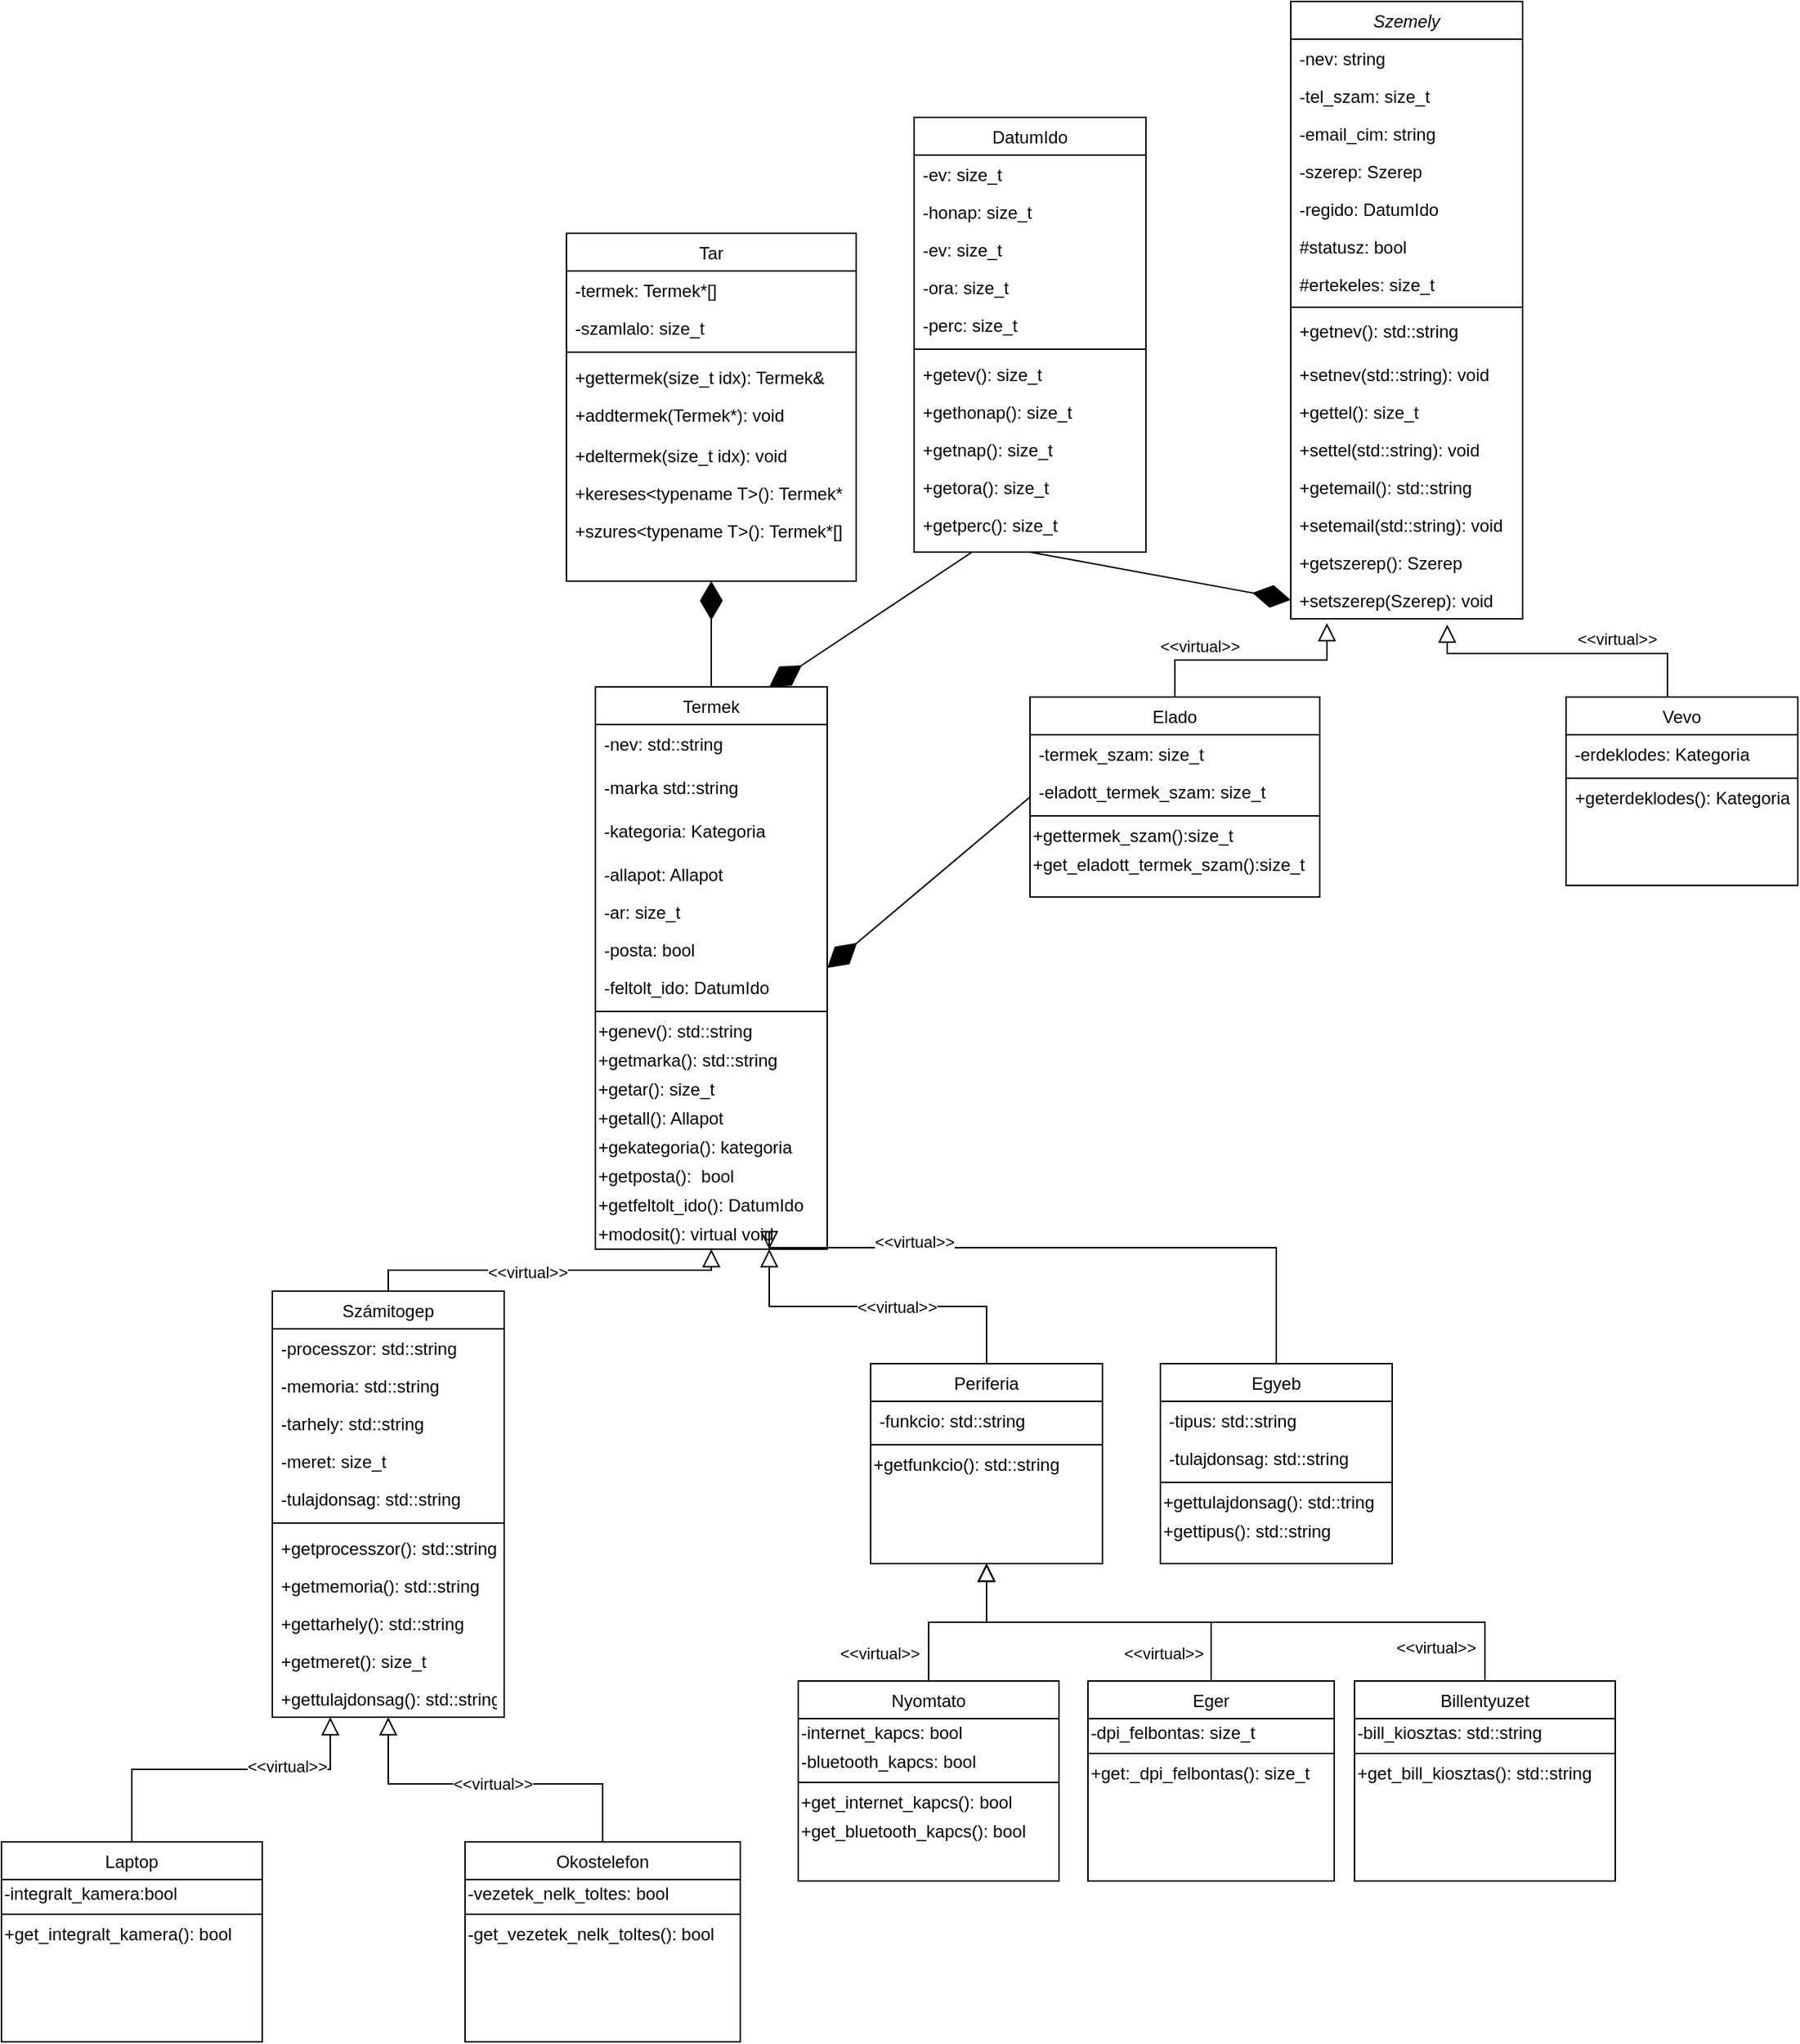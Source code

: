 <mxfile version="17.5.0" type="device"><diagram id="C5RBs43oDa-KdzZeNtuy" name="Page-1"><mxGraphModel dx="1984" dy="567" grid="1" gridSize="10" guides="1" tooltips="1" connect="1" arrows="1" fold="1" page="1" pageScale="1" pageWidth="827" pageHeight="1169" math="0" shadow="0"><root><mxCell id="WIyWlLk6GJQsqaUBKTNV-0"/><mxCell id="WIyWlLk6GJQsqaUBKTNV-1" parent="WIyWlLk6GJQsqaUBKTNV-0"/><mxCell id="zkfFHV4jXpPFQw0GAbJ--0" value="Szemely" style="swimlane;fontStyle=2;align=center;verticalAlign=top;childLayout=stackLayout;horizontal=1;startSize=26;horizontalStack=0;resizeParent=1;resizeLast=0;collapsible=1;marginBottom=0;rounded=0;shadow=0;strokeWidth=1;" parent="WIyWlLk6GJQsqaUBKTNV-1" vertex="1"><mxGeometry x="210" y="10" width="160" height="426" as="geometry"><mxRectangle x="230" y="140" width="160" height="26" as="alternateBounds"/></mxGeometry></mxCell><mxCell id="zkfFHV4jXpPFQw0GAbJ--1" value="-nev: string" style="text;align=left;verticalAlign=top;spacingLeft=4;spacingRight=4;overflow=hidden;rotatable=0;points=[[0,0.5],[1,0.5]];portConstraint=eastwest;" parent="zkfFHV4jXpPFQw0GAbJ--0" vertex="1"><mxGeometry y="26" width="160" height="26" as="geometry"/></mxCell><mxCell id="zkfFHV4jXpPFQw0GAbJ--2" value="-tel_szam: size_t" style="text;align=left;verticalAlign=top;spacingLeft=4;spacingRight=4;overflow=hidden;rotatable=0;points=[[0,0.5],[1,0.5]];portConstraint=eastwest;rounded=0;shadow=0;html=0;" parent="zkfFHV4jXpPFQw0GAbJ--0" vertex="1"><mxGeometry y="52" width="160" height="26" as="geometry"/></mxCell><mxCell id="8tWhivavNdWw-y-03hKh-3" value="-email_cim: string" style="text;align=left;verticalAlign=top;spacingLeft=4;spacingRight=4;overflow=hidden;rotatable=0;points=[[0,0.5],[1,0.5]];portConstraint=eastwest;rounded=0;shadow=0;html=0;" parent="zkfFHV4jXpPFQw0GAbJ--0" vertex="1"><mxGeometry y="78" width="160" height="26" as="geometry"/></mxCell><mxCell id="8tWhivavNdWw-y-03hKh-5" value="-szerep: Szerep" style="text;align=left;verticalAlign=top;spacingLeft=4;spacingRight=4;overflow=hidden;rotatable=0;points=[[0,0.5],[1,0.5]];portConstraint=eastwest;rounded=0;shadow=0;html=0;" parent="zkfFHV4jXpPFQw0GAbJ--0" vertex="1"><mxGeometry y="104" width="160" height="26" as="geometry"/></mxCell><mxCell id="8tWhivavNdWw-y-03hKh-47" value="-regido: DatumIdo" style="text;align=left;verticalAlign=top;spacingLeft=4;spacingRight=4;overflow=hidden;rotatable=0;points=[[0,0.5],[1,0.5]];portConstraint=eastwest;rounded=0;shadow=0;html=0;" parent="zkfFHV4jXpPFQw0GAbJ--0" vertex="1"><mxGeometry y="130" width="160" height="26" as="geometry"/></mxCell><mxCell id="8tWhivavNdWw-y-03hKh-4" value="#statusz: bool" style="text;align=left;verticalAlign=top;spacingLeft=4;spacingRight=4;overflow=hidden;rotatable=0;points=[[0,0.5],[1,0.5]];portConstraint=eastwest;rounded=0;shadow=0;html=0;" parent="zkfFHV4jXpPFQw0GAbJ--0" vertex="1"><mxGeometry y="156" width="160" height="26" as="geometry"/></mxCell><mxCell id="zkfFHV4jXpPFQw0GAbJ--3" value="#ertekeles: size_t" style="text;align=left;verticalAlign=top;spacingLeft=4;spacingRight=4;overflow=hidden;rotatable=0;points=[[0,0.5],[1,0.5]];portConstraint=eastwest;rounded=0;shadow=0;html=0;" parent="zkfFHV4jXpPFQw0GAbJ--0" vertex="1"><mxGeometry y="182" width="160" height="26" as="geometry"/></mxCell><mxCell id="zkfFHV4jXpPFQw0GAbJ--4" value="" style="line;html=1;strokeWidth=1;align=left;verticalAlign=middle;spacingTop=-1;spacingLeft=3;spacingRight=3;rotatable=0;labelPosition=right;points=[];portConstraint=eastwest;" parent="zkfFHV4jXpPFQw0GAbJ--0" vertex="1"><mxGeometry y="208" width="160" height="6" as="geometry"/></mxCell><mxCell id="zkfFHV4jXpPFQw0GAbJ--24" value="+getnev(): std::string" style="text;align=left;verticalAlign=top;spacingLeft=4;spacingRight=4;overflow=hidden;rotatable=0;points=[[0,0.5],[1,0.5]];portConstraint=eastwest;" parent="zkfFHV4jXpPFQw0GAbJ--0" vertex="1"><mxGeometry y="214" width="160" height="30" as="geometry"/></mxCell><mxCell id="8tWhivavNdWw-y-03hKh-7" value="+setnev(std::string): void" style="text;align=left;verticalAlign=top;spacingLeft=4;spacingRight=4;overflow=hidden;rotatable=0;points=[[0,0.5],[1,0.5]];portConstraint=eastwest;" parent="zkfFHV4jXpPFQw0GAbJ--0" vertex="1"><mxGeometry y="244" width="160" height="26" as="geometry"/></mxCell><mxCell id="8tWhivavNdWw-y-03hKh-2" value="+gettel(): size_t" style="text;align=left;verticalAlign=top;spacingLeft=4;spacingRight=4;overflow=hidden;rotatable=0;points=[[0,0.5],[1,0.5]];portConstraint=eastwest;" parent="zkfFHV4jXpPFQw0GAbJ--0" vertex="1"><mxGeometry y="270" width="160" height="26" as="geometry"/></mxCell><mxCell id="8tWhivavNdWw-y-03hKh-8" value="+settel(std::string): void" style="text;align=left;verticalAlign=top;spacingLeft=4;spacingRight=4;overflow=hidden;rotatable=0;points=[[0,0.5],[1,0.5]];portConstraint=eastwest;" parent="zkfFHV4jXpPFQw0GAbJ--0" vertex="1"><mxGeometry y="296" width="160" height="26" as="geometry"/></mxCell><mxCell id="8tWhivavNdWw-y-03hKh-1" value="+getemail(): std::string" style="text;align=left;verticalAlign=top;spacingLeft=4;spacingRight=4;overflow=hidden;rotatable=0;points=[[0,0.5],[1,0.5]];portConstraint=eastwest;" parent="zkfFHV4jXpPFQw0GAbJ--0" vertex="1"><mxGeometry y="322" width="160" height="26" as="geometry"/></mxCell><mxCell id="8tWhivavNdWw-y-03hKh-9" value="+setemail(std::string): void" style="text;align=left;verticalAlign=top;spacingLeft=4;spacingRight=4;overflow=hidden;rotatable=0;points=[[0,0.5],[1,0.5]];portConstraint=eastwest;" parent="zkfFHV4jXpPFQw0GAbJ--0" vertex="1"><mxGeometry y="348" width="160" height="26" as="geometry"/></mxCell><mxCell id="8tWhivavNdWw-y-03hKh-6" value="+getszerep(): Szerep" style="text;align=left;verticalAlign=top;spacingLeft=4;spacingRight=4;overflow=hidden;rotatable=0;points=[[0,0.5],[1,0.5]];portConstraint=eastwest;" parent="zkfFHV4jXpPFQw0GAbJ--0" vertex="1"><mxGeometry y="374" width="160" height="26" as="geometry"/></mxCell><mxCell id="8tWhivavNdWw-y-03hKh-10" value="+setszerep(Szerep): void" style="text;align=left;verticalAlign=top;spacingLeft=4;spacingRight=4;overflow=hidden;rotatable=0;points=[[0,0.5],[1,0.5]];portConstraint=eastwest;" parent="zkfFHV4jXpPFQw0GAbJ--0" vertex="1"><mxGeometry y="400" width="160" height="26" as="geometry"/></mxCell><mxCell id="zkfFHV4jXpPFQw0GAbJ--6" value="Elado" style="swimlane;fontStyle=0;align=center;verticalAlign=top;childLayout=stackLayout;horizontal=1;startSize=26;horizontalStack=0;resizeParent=1;resizeLast=0;collapsible=1;marginBottom=0;rounded=0;shadow=0;strokeWidth=1;" parent="WIyWlLk6GJQsqaUBKTNV-1" vertex="1"><mxGeometry x="30" y="490" width="200" height="138" as="geometry"><mxRectangle x="130" y="380" width="160" height="26" as="alternateBounds"/></mxGeometry></mxCell><mxCell id="zkfFHV4jXpPFQw0GAbJ--7" value="-termek_szam: size_t" style="text;align=left;verticalAlign=top;spacingLeft=4;spacingRight=4;overflow=hidden;rotatable=0;points=[[0,0.5],[1,0.5]];portConstraint=eastwest;" parent="zkfFHV4jXpPFQw0GAbJ--6" vertex="1"><mxGeometry y="26" width="200" height="26" as="geometry"/></mxCell><mxCell id="8tWhivavNdWw-y-03hKh-126" value="-eladott_termek_szam: size_t" style="text;align=left;verticalAlign=top;spacingLeft=4;spacingRight=4;overflow=hidden;rotatable=0;points=[[0,0.5],[1,0.5]];portConstraint=eastwest;" parent="zkfFHV4jXpPFQw0GAbJ--6" vertex="1"><mxGeometry y="52" width="200" height="26" as="geometry"/></mxCell><mxCell id="zkfFHV4jXpPFQw0GAbJ--9" value="" style="line;html=1;strokeWidth=1;align=left;verticalAlign=middle;spacingTop=-1;spacingLeft=3;spacingRight=3;rotatable=0;labelPosition=right;points=[];portConstraint=eastwest;" parent="zkfFHV4jXpPFQw0GAbJ--6" vertex="1"><mxGeometry y="78" width="200" height="8" as="geometry"/></mxCell><mxCell id="8tWhivavNdWw-y-03hKh-127" value="&lt;div align=&quot;left&quot;&gt;+gettermek_szam():size_t&lt;/div&gt;" style="text;html=1;align=left;verticalAlign=middle;resizable=0;points=[];autosize=1;strokeColor=none;fillColor=none;" parent="zkfFHV4jXpPFQw0GAbJ--6" vertex="1"><mxGeometry y="86" width="200" height="20" as="geometry"/></mxCell><mxCell id="8tWhivavNdWw-y-03hKh-128" value="&lt;div align=&quot;left&quot;&gt;+get_eladott_termek_szam():size_t&lt;/div&gt;" style="text;html=1;align=left;verticalAlign=middle;resizable=0;points=[];autosize=1;strokeColor=none;fillColor=none;" parent="zkfFHV4jXpPFQw0GAbJ--6" vertex="1"><mxGeometry y="106" width="200" height="20" as="geometry"/></mxCell><mxCell id="zkfFHV4jXpPFQw0GAbJ--12" value="" style="endArrow=block;endSize=10;endFill=0;shadow=0;strokeWidth=1;rounded=0;edgeStyle=elbowEdgeStyle;elbow=vertical;entryX=0.156;entryY=1.115;entryDx=0;entryDy=0;entryPerimeter=0;" parent="WIyWlLk6GJQsqaUBKTNV-1" source="zkfFHV4jXpPFQw0GAbJ--6" target="8tWhivavNdWw-y-03hKh-10" edge="1"><mxGeometry width="160" relative="1" as="geometry"><mxPoint x="200" y="203" as="sourcePoint"/><mxPoint x="200" y="203" as="targetPoint"/></mxGeometry></mxCell><mxCell id="8tWhivavNdWw-y-03hKh-11" value="&amp;lt;&amp;lt;virtual&amp;gt;&amp;gt;" style="edgeLabel;html=1;align=center;verticalAlign=middle;resizable=0;points=[];" parent="zkfFHV4jXpPFQw0GAbJ--12" vertex="1" connectable="0"><mxGeometry x="-0.452" y="1" relative="1" as="geometry"><mxPoint y="-9" as="offset"/></mxGeometry></mxCell><mxCell id="zkfFHV4jXpPFQw0GAbJ--13" value="Vevo" style="swimlane;fontStyle=0;align=center;verticalAlign=top;childLayout=stackLayout;horizontal=1;startSize=26;horizontalStack=0;resizeParent=1;resizeLast=0;collapsible=1;marginBottom=0;rounded=0;shadow=0;strokeWidth=1;" parent="WIyWlLk6GJQsqaUBKTNV-1" vertex="1"><mxGeometry x="400" y="490" width="160" height="130" as="geometry"><mxRectangle x="340" y="380" width="170" height="26" as="alternateBounds"/></mxGeometry></mxCell><mxCell id="zkfFHV4jXpPFQw0GAbJ--14" value="-erdeklodes: Kategoria" style="text;align=left;verticalAlign=top;spacingLeft=4;spacingRight=4;overflow=hidden;rotatable=0;points=[[0,0.5],[1,0.5]];portConstraint=eastwest;" parent="zkfFHV4jXpPFQw0GAbJ--13" vertex="1"><mxGeometry y="26" width="160" height="26" as="geometry"/></mxCell><mxCell id="zkfFHV4jXpPFQw0GAbJ--15" value="" style="line;html=1;strokeWidth=1;align=left;verticalAlign=middle;spacingTop=-1;spacingLeft=3;spacingRight=3;rotatable=0;labelPosition=right;points=[];portConstraint=eastwest;" parent="zkfFHV4jXpPFQw0GAbJ--13" vertex="1"><mxGeometry y="52" width="160" height="8" as="geometry"/></mxCell><mxCell id="8tWhivavNdWw-y-03hKh-138" value="+geterdeklodes(): Kategoria" style="text;html=1;align=center;verticalAlign=middle;resizable=0;points=[];autosize=1;strokeColor=none;fillColor=none;" parent="zkfFHV4jXpPFQw0GAbJ--13" vertex="1"><mxGeometry y="60" width="160" height="20" as="geometry"/></mxCell><mxCell id="zkfFHV4jXpPFQw0GAbJ--16" value="" style="endArrow=block;endSize=10;endFill=0;shadow=0;strokeWidth=1;rounded=0;edgeStyle=elbowEdgeStyle;elbow=vertical;entryX=0.675;entryY=1.154;entryDx=0;entryDy=0;entryPerimeter=0;" parent="WIyWlLk6GJQsqaUBKTNV-1" source="zkfFHV4jXpPFQw0GAbJ--13" target="8tWhivavNdWw-y-03hKh-10" edge="1"><mxGeometry width="160" relative="1" as="geometry"><mxPoint x="210" y="373" as="sourcePoint"/><mxPoint x="310" y="271" as="targetPoint"/><Array as="points"><mxPoint x="470" y="460"/><mxPoint x="480" y="450"/><mxPoint x="360" y="430"/><mxPoint x="330" y="420"/></Array></mxGeometry></mxCell><mxCell id="8tWhivavNdWw-y-03hKh-12" value="&amp;lt;&amp;lt;virtual&amp;gt;&amp;gt;" style="edgeLabel;html=1;align=center;verticalAlign=middle;resizable=0;points=[];" parent="zkfFHV4jXpPFQw0GAbJ--16" vertex="1" connectable="0"><mxGeometry x="-0.356" y="-1" relative="1" as="geometry"><mxPoint y="-9" as="offset"/></mxGeometry></mxCell><mxCell id="8tWhivavNdWw-y-03hKh-22" value="Termek" style="swimlane;fontStyle=0;align=center;verticalAlign=top;childLayout=stackLayout;horizontal=1;startSize=26;horizontalStack=0;resizeParent=1;resizeLast=0;collapsible=1;marginBottom=0;rounded=0;shadow=0;strokeWidth=1;" parent="WIyWlLk6GJQsqaUBKTNV-1" vertex="1"><mxGeometry x="-270" y="483" width="160" height="388" as="geometry"><mxRectangle x="130" y="380" width="160" height="26" as="alternateBounds"/></mxGeometry></mxCell><mxCell id="8tWhivavNdWw-y-03hKh-122" value="-nev: std::string" style="text;align=left;verticalAlign=top;spacingLeft=4;spacingRight=4;overflow=hidden;rotatable=0;points=[[0,0.5],[1,0.5]];portConstraint=eastwest;" parent="8tWhivavNdWw-y-03hKh-22" vertex="1"><mxGeometry y="26" width="160" height="30" as="geometry"/></mxCell><mxCell id="JTr5eisUdjeEhUqKdyRd-12" value="-marka std::string" style="text;align=left;verticalAlign=top;spacingLeft=4;spacingRight=4;overflow=hidden;rotatable=0;points=[[0,0.5],[1,0.5]];portConstraint=eastwest;" vertex="1" parent="8tWhivavNdWw-y-03hKh-22"><mxGeometry y="56" width="160" height="30" as="geometry"/></mxCell><mxCell id="8tWhivavNdWw-y-03hKh-81" value="-kategoria: Kategoria" style="text;align=left;verticalAlign=top;spacingLeft=4;spacingRight=4;overflow=hidden;rotatable=0;points=[[0,0.5],[1,0.5]];portConstraint=eastwest;" parent="8tWhivavNdWw-y-03hKh-22" vertex="1"><mxGeometry y="86" width="160" height="30" as="geometry"/></mxCell><mxCell id="8tWhivavNdWw-y-03hKh-20" value="-allapot: Allapot" style="text;align=left;verticalAlign=top;spacingLeft=4;spacingRight=4;overflow=hidden;rotatable=0;points=[[0,0.5],[1,0.5]];portConstraint=eastwest;" parent="8tWhivavNdWw-y-03hKh-22" vertex="1"><mxGeometry y="116" width="160" height="26" as="geometry"/></mxCell><mxCell id="8tWhivavNdWw-y-03hKh-25" value="-ar: size_t" style="text;align=left;verticalAlign=top;spacingLeft=4;spacingRight=4;overflow=hidden;rotatable=0;points=[[0,0.5],[1,0.5]];portConstraint=eastwest;" parent="8tWhivavNdWw-y-03hKh-22" vertex="1"><mxGeometry y="142" width="160" height="26" as="geometry"/></mxCell><mxCell id="8tWhivavNdWw-y-03hKh-26" value="-posta: bool" style="text;align=left;verticalAlign=top;spacingLeft=4;spacingRight=4;overflow=hidden;rotatable=0;points=[[0,0.5],[1,0.5]];portConstraint=eastwest;" parent="8tWhivavNdWw-y-03hKh-22" vertex="1"><mxGeometry y="168" width="160" height="26" as="geometry"/></mxCell><mxCell id="8tWhivavNdWw-y-03hKh-35" value="-feltolt_ido: DatumIdo" style="text;align=left;verticalAlign=top;spacingLeft=4;spacingRight=4;overflow=hidden;rotatable=0;points=[[0,0.5],[1,0.5]];portConstraint=eastwest;" parent="8tWhivavNdWw-y-03hKh-22" vertex="1"><mxGeometry y="194" width="160" height="26" as="geometry"/></mxCell><mxCell id="8tWhivavNdWw-y-03hKh-24" value="" style="line;html=1;strokeWidth=1;align=left;verticalAlign=middle;spacingTop=-1;spacingLeft=3;spacingRight=3;rotatable=0;labelPosition=right;points=[];portConstraint=eastwest;" parent="8tWhivavNdWw-y-03hKh-22" vertex="1"><mxGeometry y="220" width="160" height="8" as="geometry"/></mxCell><mxCell id="8tWhivavNdWw-y-03hKh-68" value="+genev(): std::string" style="text;html=1;align=left;verticalAlign=middle;resizable=0;points=[];autosize=1;strokeColor=none;fillColor=none;" parent="8tWhivavNdWw-y-03hKh-22" vertex="1"><mxGeometry y="228" width="160" height="20" as="geometry"/></mxCell><mxCell id="JTr5eisUdjeEhUqKdyRd-13" value="+getmarka(): std::string" style="text;html=1;align=left;verticalAlign=middle;resizable=0;points=[];autosize=1;strokeColor=none;fillColor=none;" vertex="1" parent="8tWhivavNdWw-y-03hKh-22"><mxGeometry y="248" width="160" height="20" as="geometry"/></mxCell><mxCell id="8tWhivavNdWw-y-03hKh-123" value="+getar(): size_t" style="text;html=1;align=left;verticalAlign=middle;resizable=0;points=[];autosize=1;strokeColor=none;fillColor=none;" parent="8tWhivavNdWw-y-03hKh-22" vertex="1"><mxGeometry y="268" width="160" height="20" as="geometry"/></mxCell><mxCell id="8tWhivavNdWw-y-03hKh-69" value="+getall(): Allapot" style="text;html=1;align=left;verticalAlign=middle;resizable=0;points=[];autosize=1;strokeColor=none;fillColor=none;" parent="8tWhivavNdWw-y-03hKh-22" vertex="1"><mxGeometry y="288" width="160" height="20" as="geometry"/></mxCell><mxCell id="8tWhivavNdWw-y-03hKh-70" value="+gekategoria(): kategoria" style="text;html=1;align=left;verticalAlign=middle;resizable=0;points=[];autosize=1;strokeColor=none;fillColor=none;" parent="8tWhivavNdWw-y-03hKh-22" vertex="1"><mxGeometry y="308" width="160" height="20" as="geometry"/></mxCell><mxCell id="8tWhivavNdWw-y-03hKh-71" value="+getposta():&amp;nbsp; bool" style="text;html=1;align=left;verticalAlign=middle;resizable=0;points=[];autosize=1;strokeColor=none;fillColor=none;" parent="8tWhivavNdWw-y-03hKh-22" vertex="1"><mxGeometry y="328" width="160" height="20" as="geometry"/></mxCell><mxCell id="8tWhivavNdWw-y-03hKh-72" value="+getfeltolt_ido(): DatumIdo" style="text;html=1;align=left;verticalAlign=middle;resizable=0;points=[];autosize=1;strokeColor=none;fillColor=none;" parent="8tWhivavNdWw-y-03hKh-22" vertex="1"><mxGeometry y="348" width="160" height="20" as="geometry"/></mxCell><mxCell id="8tWhivavNdWw-y-03hKh-134" value="+modosit(): virtual void" style="text;html=1;align=left;verticalAlign=middle;resizable=0;points=[];autosize=1;strokeColor=none;fillColor=none;" parent="8tWhivavNdWw-y-03hKh-22" vertex="1"><mxGeometry y="368" width="160" height="20" as="geometry"/></mxCell><mxCell id="8tWhivavNdWw-y-03hKh-28" value="Tar" style="swimlane;fontStyle=0;align=center;verticalAlign=top;childLayout=stackLayout;horizontal=1;startSize=26;horizontalStack=0;resizeParent=1;resizeLast=0;collapsible=1;marginBottom=0;rounded=0;shadow=0;strokeWidth=1;" parent="WIyWlLk6GJQsqaUBKTNV-1" vertex="1"><mxGeometry x="-290" y="170" width="200" height="240" as="geometry"><mxRectangle x="130" y="380" width="160" height="26" as="alternateBounds"/></mxGeometry></mxCell><mxCell id="8tWhivavNdWw-y-03hKh-29" value="-termek: Termek*[]" style="text;align=left;verticalAlign=top;spacingLeft=4;spacingRight=4;overflow=hidden;rotatable=0;points=[[0,0.5],[1,0.5]];portConstraint=eastwest;" parent="8tWhivavNdWw-y-03hKh-28" vertex="1"><mxGeometry y="26" width="200" height="26" as="geometry"/></mxCell><mxCell id="8tWhivavNdWw-y-03hKh-32" value="-szamlalo: size_t" style="text;align=left;verticalAlign=top;spacingLeft=4;spacingRight=4;overflow=hidden;rotatable=0;points=[[0,0.5],[1,0.5]];portConstraint=eastwest;" parent="8tWhivavNdWw-y-03hKh-28" vertex="1"><mxGeometry y="52" width="200" height="26" as="geometry"/></mxCell><mxCell id="8tWhivavNdWw-y-03hKh-30" value="" style="line;html=1;strokeWidth=1;align=left;verticalAlign=middle;spacingTop=-1;spacingLeft=3;spacingRight=3;rotatable=0;labelPosition=right;points=[];portConstraint=eastwest;" parent="8tWhivavNdWw-y-03hKh-28" vertex="1"><mxGeometry y="78" width="200" height="8" as="geometry"/></mxCell><mxCell id="8tWhivavNdWw-y-03hKh-31" value="+gettermek(size_t idx): Termek&amp;" style="text;align=left;verticalAlign=top;spacingLeft=4;spacingRight=4;overflow=hidden;rotatable=0;points=[[0,0.5],[1,0.5]];portConstraint=eastwest;" parent="8tWhivavNdWw-y-03hKh-28" vertex="1"><mxGeometry y="86" width="200" height="26" as="geometry"/></mxCell><mxCell id="8tWhivavNdWw-y-03hKh-33" value="+addtermek(Termek*): void" style="text;align=left;verticalAlign=top;spacingLeft=4;spacingRight=4;overflow=hidden;rotatable=0;points=[[0,0.5],[1,0.5]];portConstraint=eastwest;" parent="8tWhivavNdWw-y-03hKh-28" vertex="1"><mxGeometry y="112" width="200" height="28" as="geometry"/></mxCell><mxCell id="8tWhivavNdWw-y-03hKh-34" value="+deltermek(size_t idx): void" style="text;align=left;verticalAlign=top;spacingLeft=4;spacingRight=4;overflow=hidden;rotatable=0;points=[[0,0.5],[1,0.5]];portConstraint=eastwest;" parent="8tWhivavNdWw-y-03hKh-28" vertex="1"><mxGeometry y="140" width="200" height="26" as="geometry"/></mxCell><mxCell id="8tWhivavNdWw-y-03hKh-54" value="+kereses&lt;typename T&gt;(): Termek*" style="text;align=left;verticalAlign=top;spacingLeft=4;spacingRight=4;overflow=hidden;rotatable=0;points=[[0,0.5],[1,0.5]];portConstraint=eastwest;" parent="8tWhivavNdWw-y-03hKh-28" vertex="1"><mxGeometry y="166" width="200" height="26" as="geometry"/></mxCell><mxCell id="8tWhivavNdWw-y-03hKh-55" value="+szures&lt;typename T&gt;(): Termek*[]" style="text;align=left;verticalAlign=top;spacingLeft=4;spacingRight=4;overflow=hidden;rotatable=0;points=[[0,0.5],[1,0.5]];portConstraint=eastwest;" parent="8tWhivavNdWw-y-03hKh-28" vertex="1"><mxGeometry y="192" width="200" height="26" as="geometry"/></mxCell><mxCell id="8tWhivavNdWw-y-03hKh-37" value="DatumIdo" style="swimlane;fontStyle=0;align=center;verticalAlign=top;childLayout=stackLayout;horizontal=1;startSize=26;horizontalStack=0;resizeParent=1;resizeLast=0;collapsible=1;marginBottom=0;rounded=0;shadow=0;strokeWidth=1;" parent="WIyWlLk6GJQsqaUBKTNV-1" vertex="1"><mxGeometry x="-50" y="90" width="160" height="300" as="geometry"><mxRectangle x="130" y="380" width="160" height="26" as="alternateBounds"/></mxGeometry></mxCell><mxCell id="8tWhivavNdWw-y-03hKh-38" value="-ev: size_t" style="text;align=left;verticalAlign=top;spacingLeft=4;spacingRight=4;overflow=hidden;rotatable=0;points=[[0,0.5],[1,0.5]];portConstraint=eastwest;" parent="8tWhivavNdWw-y-03hKh-37" vertex="1"><mxGeometry y="26" width="160" height="26" as="geometry"/></mxCell><mxCell id="8tWhivavNdWw-y-03hKh-43" value="-honap: size_t" style="text;align=left;verticalAlign=top;spacingLeft=4;spacingRight=4;overflow=hidden;rotatable=0;points=[[0,0.5],[1,0.5]];portConstraint=eastwest;" parent="8tWhivavNdWw-y-03hKh-37" vertex="1"><mxGeometry y="52" width="160" height="26" as="geometry"/></mxCell><mxCell id="8tWhivavNdWw-y-03hKh-45" value="-ev: size_t" style="text;align=left;verticalAlign=top;spacingLeft=4;spacingRight=4;overflow=hidden;rotatable=0;points=[[0,0.5],[1,0.5]];portConstraint=eastwest;" parent="8tWhivavNdWw-y-03hKh-37" vertex="1"><mxGeometry y="78" width="160" height="26" as="geometry"/></mxCell><mxCell id="8tWhivavNdWw-y-03hKh-44" value="-ora: size_t" style="text;align=left;verticalAlign=top;spacingLeft=4;spacingRight=4;overflow=hidden;rotatable=0;points=[[0,0.5],[1,0.5]];portConstraint=eastwest;" parent="8tWhivavNdWw-y-03hKh-37" vertex="1"><mxGeometry y="104" width="160" height="26" as="geometry"/></mxCell><mxCell id="8tWhivavNdWw-y-03hKh-46" value="-perc: size_t" style="text;align=left;verticalAlign=top;spacingLeft=4;spacingRight=4;overflow=hidden;rotatable=0;points=[[0,0.5],[1,0.5]];portConstraint=eastwest;" parent="8tWhivavNdWw-y-03hKh-37" vertex="1"><mxGeometry y="130" width="160" height="26" as="geometry"/></mxCell><mxCell id="8tWhivavNdWw-y-03hKh-39" value="" style="line;html=1;strokeWidth=1;align=left;verticalAlign=middle;spacingTop=-1;spacingLeft=3;spacingRight=3;rotatable=0;labelPosition=right;points=[];portConstraint=eastwest;" parent="8tWhivavNdWw-y-03hKh-37" vertex="1"><mxGeometry y="156" width="160" height="8" as="geometry"/></mxCell><mxCell id="8tWhivavNdWw-y-03hKh-49" value="+getev(): size_t" style="text;align=left;verticalAlign=top;spacingLeft=4;spacingRight=4;overflow=hidden;rotatable=0;points=[[0,0.5],[1,0.5]];portConstraint=eastwest;" parent="8tWhivavNdWw-y-03hKh-37" vertex="1"><mxGeometry y="164" width="160" height="26" as="geometry"/></mxCell><mxCell id="8tWhivavNdWw-y-03hKh-50" value="+gethonap(): size_t" style="text;align=left;verticalAlign=top;spacingLeft=4;spacingRight=4;overflow=hidden;rotatable=0;points=[[0,0.5],[1,0.5]];portConstraint=eastwest;" parent="8tWhivavNdWw-y-03hKh-37" vertex="1"><mxGeometry y="190" width="160" height="26" as="geometry"/></mxCell><mxCell id="8tWhivavNdWw-y-03hKh-51" value="+getnap(): size_t" style="text;align=left;verticalAlign=top;spacingLeft=4;spacingRight=4;overflow=hidden;rotatable=0;points=[[0,0.5],[1,0.5]];portConstraint=eastwest;" parent="8tWhivavNdWw-y-03hKh-37" vertex="1"><mxGeometry y="216" width="160" height="26" as="geometry"/></mxCell><mxCell id="8tWhivavNdWw-y-03hKh-52" value="+getora(): size_t" style="text;align=left;verticalAlign=top;spacingLeft=4;spacingRight=4;overflow=hidden;rotatable=0;points=[[0,0.5],[1,0.5]];portConstraint=eastwest;" parent="8tWhivavNdWw-y-03hKh-37" vertex="1"><mxGeometry y="242" width="160" height="26" as="geometry"/></mxCell><mxCell id="8tWhivavNdWw-y-03hKh-53" value="+getperc(): size_t" style="text;align=left;verticalAlign=top;spacingLeft=4;spacingRight=4;overflow=hidden;rotatable=0;points=[[0,0.5],[1,0.5]];portConstraint=eastwest;" parent="8tWhivavNdWw-y-03hKh-37" vertex="1"><mxGeometry y="268" width="160" height="26" as="geometry"/></mxCell><mxCell id="8tWhivavNdWw-y-03hKh-41" value="" style="endArrow=diamondThin;endFill=1;endSize=24;html=1;rounded=0;exitX=0.5;exitY=0;exitDx=0;exitDy=0;entryX=0.5;entryY=1;entryDx=0;entryDy=0;" parent="WIyWlLk6GJQsqaUBKTNV-1" source="8tWhivavNdWw-y-03hKh-22" target="8tWhivavNdWw-y-03hKh-28" edge="1"><mxGeometry width="160" relative="1" as="geometry"><mxPoint x="-210" y="420" as="sourcePoint"/><mxPoint x="-150" y="430" as="targetPoint"/><Array as="points"/></mxGeometry></mxCell><mxCell id="8tWhivavNdWw-y-03hKh-42" value="" style="endArrow=diamondThin;endFill=1;endSize=24;html=1;rounded=0;entryX=1;entryY=0.5;entryDx=0;entryDy=0;exitX=0;exitY=0.5;exitDx=0;exitDy=0;" parent="WIyWlLk6GJQsqaUBKTNV-1" source="zkfFHV4jXpPFQw0GAbJ--6" target="8tWhivavNdWw-y-03hKh-22" edge="1"><mxGeometry width="160" relative="1" as="geometry"><mxPoint x="30" y="585" as="sourcePoint"/><mxPoint x="-180" y="493" as="targetPoint"/><Array as="points"/></mxGeometry></mxCell><mxCell id="8tWhivavNdWw-y-03hKh-59" value="Számitogep" style="swimlane;fontStyle=0;align=center;verticalAlign=top;childLayout=stackLayout;horizontal=1;startSize=26;horizontalStack=0;resizeParent=1;resizeLast=0;collapsible=1;marginBottom=0;rounded=0;shadow=0;strokeWidth=1;" parent="WIyWlLk6GJQsqaUBKTNV-1" vertex="1"><mxGeometry x="-493" y="900" width="160" height="294" as="geometry"><mxRectangle x="130" y="380" width="160" height="26" as="alternateBounds"/></mxGeometry></mxCell><mxCell id="8tWhivavNdWw-y-03hKh-60" value="-processzor: std::string" style="text;align=left;verticalAlign=top;spacingLeft=4;spacingRight=4;overflow=hidden;rotatable=0;points=[[0,0.5],[1,0.5]];portConstraint=eastwest;" parent="8tWhivavNdWw-y-03hKh-59" vertex="1"><mxGeometry y="26" width="160" height="26" as="geometry"/></mxCell><mxCell id="8tWhivavNdWw-y-03hKh-108" value="-memoria: std::string" style="text;align=left;verticalAlign=top;spacingLeft=4;spacingRight=4;overflow=hidden;rotatable=0;points=[[0,0.5],[1,0.5]];portConstraint=eastwest;" parent="8tWhivavNdWw-y-03hKh-59" vertex="1"><mxGeometry y="52" width="160" height="26" as="geometry"/></mxCell><mxCell id="8tWhivavNdWw-y-03hKh-109" value="-tarhely: std::string" style="text;align=left;verticalAlign=top;spacingLeft=4;spacingRight=4;overflow=hidden;rotatable=0;points=[[0,0.5],[1,0.5]];portConstraint=eastwest;" parent="8tWhivavNdWw-y-03hKh-59" vertex="1"><mxGeometry y="78" width="160" height="26" as="geometry"/></mxCell><mxCell id="8tWhivavNdWw-y-03hKh-110" value="-meret: size_t" style="text;align=left;verticalAlign=top;spacingLeft=4;spacingRight=4;overflow=hidden;rotatable=0;points=[[0,0.5],[1,0.5]];portConstraint=eastwest;" parent="8tWhivavNdWw-y-03hKh-59" vertex="1"><mxGeometry y="104" width="160" height="26" as="geometry"/></mxCell><mxCell id="8tWhivavNdWw-y-03hKh-121" value="-tulajdonsag: std::string" style="text;align=left;verticalAlign=top;spacingLeft=4;spacingRight=4;overflow=hidden;rotatable=0;points=[[0,0.5],[1,0.5]];portConstraint=eastwest;" parent="8tWhivavNdWw-y-03hKh-59" vertex="1"><mxGeometry y="130" width="160" height="26" as="geometry"/></mxCell><mxCell id="8tWhivavNdWw-y-03hKh-61" value="" style="line;html=1;strokeWidth=1;align=left;verticalAlign=middle;spacingTop=-1;spacingLeft=3;spacingRight=3;rotatable=0;labelPosition=right;points=[];portConstraint=eastwest;" parent="8tWhivavNdWw-y-03hKh-59" vertex="1"><mxGeometry y="156" width="160" height="8" as="geometry"/></mxCell><mxCell id="8tWhivavNdWw-y-03hKh-117" value="+getprocesszor(): std::string" style="text;align=left;verticalAlign=top;spacingLeft=4;spacingRight=4;overflow=hidden;rotatable=0;points=[[0,0.5],[1,0.5]];portConstraint=eastwest;" parent="8tWhivavNdWw-y-03hKh-59" vertex="1"><mxGeometry y="164" width="160" height="26" as="geometry"/></mxCell><mxCell id="8tWhivavNdWw-y-03hKh-119" value="+getmemoria(): std::string" style="text;align=left;verticalAlign=top;spacingLeft=4;spacingRight=4;overflow=hidden;rotatable=0;points=[[0,0.5],[1,0.5]];portConstraint=eastwest;" parent="8tWhivavNdWw-y-03hKh-59" vertex="1"><mxGeometry y="190" width="160" height="26" as="geometry"/></mxCell><mxCell id="8tWhivavNdWw-y-03hKh-120" value="+gettarhely(): std::string" style="text;align=left;verticalAlign=top;spacingLeft=4;spacingRight=4;overflow=hidden;rotatable=0;points=[[0,0.5],[1,0.5]];portConstraint=eastwest;" parent="8tWhivavNdWw-y-03hKh-59" vertex="1"><mxGeometry y="216" width="160" height="26" as="geometry"/></mxCell><mxCell id="8tWhivavNdWw-y-03hKh-118" value="+getmeret(): size_t" style="text;align=left;verticalAlign=top;spacingLeft=4;spacingRight=4;overflow=hidden;rotatable=0;points=[[0,0.5],[1,0.5]];portConstraint=eastwest;" parent="8tWhivavNdWw-y-03hKh-59" vertex="1"><mxGeometry y="242" width="160" height="26" as="geometry"/></mxCell><mxCell id="8tWhivavNdWw-y-03hKh-132" value="+gettulajdonsag(): std::string" style="text;align=left;verticalAlign=top;spacingLeft=4;spacingRight=4;overflow=hidden;rotatable=0;points=[[0,0.5],[1,0.5]];portConstraint=eastwest;" parent="8tWhivavNdWw-y-03hKh-59" vertex="1"><mxGeometry y="268" width="160" height="26" as="geometry"/></mxCell><mxCell id="8tWhivavNdWw-y-03hKh-62" value="Periferia" style="swimlane;fontStyle=0;align=center;verticalAlign=top;childLayout=stackLayout;horizontal=1;startSize=26;horizontalStack=0;resizeParent=1;resizeLast=0;collapsible=1;marginBottom=0;rounded=0;shadow=0;strokeWidth=1;" parent="WIyWlLk6GJQsqaUBKTNV-1" vertex="1"><mxGeometry x="-80" y="950" width="160" height="138" as="geometry"><mxRectangle x="130" y="380" width="160" height="26" as="alternateBounds"/></mxGeometry></mxCell><mxCell id="8tWhivavNdWw-y-03hKh-63" value="-funkcio: std::string" style="text;align=left;verticalAlign=top;spacingLeft=4;spacingRight=4;overflow=hidden;rotatable=0;points=[[0,0.5],[1,0.5]];portConstraint=eastwest;" parent="8tWhivavNdWw-y-03hKh-62" vertex="1"><mxGeometry y="26" width="160" height="26" as="geometry"/></mxCell><mxCell id="8tWhivavNdWw-y-03hKh-64" value="" style="line;html=1;strokeWidth=1;align=left;verticalAlign=middle;spacingTop=-1;spacingLeft=3;spacingRight=3;rotatable=0;labelPosition=right;points=[];portConstraint=eastwest;" parent="8tWhivavNdWw-y-03hKh-62" vertex="1"><mxGeometry y="52" width="160" height="8" as="geometry"/></mxCell><mxCell id="8tWhivavNdWw-y-03hKh-107" value="&lt;div align=&quot;left&quot;&gt;+getfunkcio(): std::string&lt;/div&gt;" style="text;html=1;align=left;verticalAlign=middle;resizable=0;points=[];autosize=1;strokeColor=none;fillColor=none;" parent="8tWhivavNdWw-y-03hKh-62" vertex="1"><mxGeometry y="60" width="160" height="20" as="geometry"/></mxCell><mxCell id="8tWhivavNdWw-y-03hKh-78" value="" style="endArrow=block;endSize=10;endFill=0;shadow=0;strokeWidth=1;rounded=0;edgeStyle=elbowEdgeStyle;elbow=vertical;entryX=0.5;entryY=1;entryDx=0;entryDy=0;exitX=0.5;exitY=0;exitDx=0;exitDy=0;" parent="WIyWlLk6GJQsqaUBKTNV-1" source="8tWhivavNdWw-y-03hKh-59" target="8tWhivavNdWw-y-03hKh-22" edge="1"><mxGeometry width="160" relative="1" as="geometry"><mxPoint x="-360" y="840" as="sourcePoint"/><mxPoint x="-235.04" y="788.99" as="targetPoint"/></mxGeometry></mxCell><mxCell id="8tWhivavNdWw-y-03hKh-135" value="&amp;lt;&amp;lt;virtual&amp;gt;&amp;gt;" style="edgeLabel;html=1;align=center;verticalAlign=middle;resizable=0;points=[];" parent="8tWhivavNdWw-y-03hKh-78" vertex="1" connectable="0"><mxGeometry x="-0.122" y="-1" relative="1" as="geometry"><mxPoint as="offset"/></mxGeometry></mxCell><mxCell id="8tWhivavNdWw-y-03hKh-80" value="" style="endArrow=block;endSize=10;endFill=0;shadow=0;strokeWidth=1;rounded=0;edgeStyle=elbowEdgeStyle;elbow=vertical;entryX=0.75;entryY=1;entryDx=0;entryDy=0;exitX=0.5;exitY=0;exitDx=0;exitDy=0;" parent="WIyWlLk6GJQsqaUBKTNV-1" source="8tWhivavNdWw-y-03hKh-62" target="8tWhivavNdWw-y-03hKh-22" edge="1"><mxGeometry width="160" relative="1" as="geometry"><mxPoint x="-240" y="860" as="sourcePoint"/><mxPoint x="-70" y="820" as="targetPoint"/></mxGeometry></mxCell><mxCell id="8tWhivavNdWw-y-03hKh-137" value="&amp;lt;&amp;lt;virtual&amp;gt;&amp;gt;" style="edgeLabel;html=1;align=center;verticalAlign=middle;resizable=0;points=[];" parent="8tWhivavNdWw-y-03hKh-80" vertex="1" connectable="0"><mxGeometry x="-0.111" relative="1" as="geometry"><mxPoint as="offset"/></mxGeometry></mxCell><mxCell id="8tWhivavNdWw-y-03hKh-83" value="Laptop" style="swimlane;fontStyle=0;align=center;verticalAlign=top;childLayout=stackLayout;horizontal=1;startSize=26;horizontalStack=0;resizeParent=1;resizeLast=0;collapsible=1;marginBottom=0;rounded=0;shadow=0;strokeWidth=1;" parent="WIyWlLk6GJQsqaUBKTNV-1" vertex="1"><mxGeometry x="-680" y="1280" width="180" height="138" as="geometry"><mxRectangle x="130" y="380" width="160" height="26" as="alternateBounds"/></mxGeometry></mxCell><mxCell id="JTr5eisUdjeEhUqKdyRd-10" value="-integralt_kamera:bool" style="text;html=1;align=left;verticalAlign=middle;resizable=0;points=[];autosize=1;strokeColor=none;fillColor=none;" vertex="1" parent="8tWhivavNdWw-y-03hKh-83"><mxGeometry y="26" width="180" height="20" as="geometry"/></mxCell><mxCell id="8tWhivavNdWw-y-03hKh-85" value="" style="line;html=1;strokeWidth=1;align=left;verticalAlign=middle;spacingTop=-1;spacingLeft=3;spacingRight=3;rotatable=0;labelPosition=right;points=[];portConstraint=eastwest;" parent="8tWhivavNdWw-y-03hKh-83" vertex="1"><mxGeometry y="46" width="180" height="8" as="geometry"/></mxCell><mxCell id="JTr5eisUdjeEhUqKdyRd-11" value="+get_integralt_kamera(): bool" style="text;html=1;align=left;verticalAlign=middle;resizable=0;points=[];autosize=1;strokeColor=none;fillColor=none;" vertex="1" parent="8tWhivavNdWw-y-03hKh-83"><mxGeometry y="54" width="180" height="20" as="geometry"/></mxCell><mxCell id="8tWhivavNdWw-y-03hKh-86" value="Okostelefon" style="swimlane;fontStyle=0;align=center;verticalAlign=top;childLayout=stackLayout;horizontal=1;startSize=26;horizontalStack=0;resizeParent=1;resizeLast=0;collapsible=1;marginBottom=0;rounded=0;shadow=0;strokeWidth=1;" parent="WIyWlLk6GJQsqaUBKTNV-1" vertex="1"><mxGeometry x="-360" y="1280" width="190" height="138" as="geometry"><mxRectangle x="130" y="380" width="160" height="26" as="alternateBounds"/></mxGeometry></mxCell><mxCell id="JTr5eisUdjeEhUqKdyRd-14" value="-vezetek_nelk_toltes: bool" style="text;html=1;align=left;verticalAlign=middle;resizable=0;points=[];autosize=1;strokeColor=none;fillColor=none;" vertex="1" parent="8tWhivavNdWw-y-03hKh-86"><mxGeometry y="26" width="190" height="20" as="geometry"/></mxCell><mxCell id="8tWhivavNdWw-y-03hKh-88" value="" style="line;html=1;strokeWidth=1;align=left;verticalAlign=middle;spacingTop=-1;spacingLeft=3;spacingRight=3;rotatable=0;labelPosition=right;points=[];portConstraint=eastwest;" parent="8tWhivavNdWw-y-03hKh-86" vertex="1"><mxGeometry y="46" width="190" height="8" as="geometry"/></mxCell><mxCell id="JTr5eisUdjeEhUqKdyRd-15" value="-get_vezetek_nelk_toltes(): bool" style="text;html=1;align=left;verticalAlign=middle;resizable=0;points=[];autosize=1;strokeColor=none;fillColor=none;" vertex="1" parent="8tWhivavNdWw-y-03hKh-86"><mxGeometry y="54" width="190" height="20" as="geometry"/></mxCell><mxCell id="8tWhivavNdWw-y-03hKh-89" value="Nyomtato" style="swimlane;fontStyle=0;align=center;verticalAlign=top;childLayout=stackLayout;horizontal=1;startSize=26;horizontalStack=0;resizeParent=1;resizeLast=0;collapsible=1;marginBottom=0;rounded=0;shadow=0;strokeWidth=1;" parent="WIyWlLk6GJQsqaUBKTNV-1" vertex="1"><mxGeometry x="-130" y="1169" width="180" height="138" as="geometry"><mxRectangle x="130" y="380" width="160" height="26" as="alternateBounds"/></mxGeometry></mxCell><mxCell id="JTr5eisUdjeEhUqKdyRd-3" value="&lt;div align=&quot;left&quot;&gt;-internet_kapcs: bool&lt;/div&gt;" style="text;html=1;align=left;verticalAlign=middle;resizable=0;points=[];autosize=1;strokeColor=none;fillColor=none;" vertex="1" parent="8tWhivavNdWw-y-03hKh-89"><mxGeometry y="26" width="180" height="20" as="geometry"/></mxCell><mxCell id="JTr5eisUdjeEhUqKdyRd-4" value="&lt;div align=&quot;left&quot;&gt;-bluetooth_kapcs: bool&lt;/div&gt;" style="text;html=1;align=left;verticalAlign=middle;resizable=0;points=[];autosize=1;strokeColor=none;fillColor=none;" vertex="1" parent="8tWhivavNdWw-y-03hKh-89"><mxGeometry y="46" width="180" height="20" as="geometry"/></mxCell><mxCell id="8tWhivavNdWw-y-03hKh-91" value="" style="line;html=1;strokeWidth=1;align=left;verticalAlign=middle;spacingTop=-1;spacingLeft=3;spacingRight=3;rotatable=0;labelPosition=right;points=[];portConstraint=eastwest;" parent="8tWhivavNdWw-y-03hKh-89" vertex="1"><mxGeometry y="66" width="180" height="8" as="geometry"/></mxCell><mxCell id="JTr5eisUdjeEhUqKdyRd-8" value="+get_internet_kapcs(): bool" style="text;html=1;align=left;verticalAlign=middle;resizable=0;points=[];autosize=1;strokeColor=none;fillColor=none;" vertex="1" parent="8tWhivavNdWw-y-03hKh-89"><mxGeometry y="74" width="180" height="20" as="geometry"/></mxCell><mxCell id="JTr5eisUdjeEhUqKdyRd-9" value="+get_bluetooth_kapcs(): bool" style="text;html=1;align=left;verticalAlign=middle;resizable=0;points=[];autosize=1;strokeColor=none;fillColor=none;" vertex="1" parent="8tWhivavNdWw-y-03hKh-89"><mxGeometry y="94" width="180" height="20" as="geometry"/></mxCell><mxCell id="8tWhivavNdWw-y-03hKh-92" value="Eger" style="swimlane;fontStyle=0;align=center;verticalAlign=top;childLayout=stackLayout;horizontal=1;startSize=26;horizontalStack=0;resizeParent=1;resizeLast=0;collapsible=1;marginBottom=0;rounded=0;shadow=0;strokeWidth=1;" parent="WIyWlLk6GJQsqaUBKTNV-1" vertex="1"><mxGeometry x="70" y="1169" width="170" height="138" as="geometry"><mxRectangle x="130" y="380" width="160" height="26" as="alternateBounds"/></mxGeometry></mxCell><mxCell id="JTr5eisUdjeEhUqKdyRd-2" value="&lt;div align=&quot;left&quot;&gt;-dpi_felbontas: size_t&lt;/div&gt;" style="text;html=1;align=left;verticalAlign=middle;resizable=0;points=[];autosize=1;strokeColor=none;fillColor=none;" vertex="1" parent="8tWhivavNdWw-y-03hKh-92"><mxGeometry y="26" width="170" height="20" as="geometry"/></mxCell><mxCell id="8tWhivavNdWw-y-03hKh-94" value="" style="line;html=1;strokeWidth=1;align=left;verticalAlign=middle;spacingTop=-1;spacingLeft=3;spacingRight=3;rotatable=0;labelPosition=right;points=[];portConstraint=eastwest;" parent="8tWhivavNdWw-y-03hKh-92" vertex="1"><mxGeometry y="46" width="170" height="8" as="geometry"/></mxCell><mxCell id="JTr5eisUdjeEhUqKdyRd-7" value="+get:_dpi_felbontas(): size_t" style="text;html=1;align=left;verticalAlign=middle;resizable=0;points=[];autosize=1;strokeColor=none;fillColor=none;" vertex="1" parent="8tWhivavNdWw-y-03hKh-92"><mxGeometry y="54" width="170" height="20" as="geometry"/></mxCell><mxCell id="8tWhivavNdWw-y-03hKh-95" value="Billentyuzet" style="swimlane;fontStyle=0;align=center;verticalAlign=top;childLayout=stackLayout;horizontal=1;startSize=26;horizontalStack=0;resizeParent=1;resizeLast=0;collapsible=1;marginBottom=0;rounded=0;shadow=0;strokeWidth=1;" parent="WIyWlLk6GJQsqaUBKTNV-1" vertex="1"><mxGeometry x="254" y="1169" width="180" height="138" as="geometry"><mxRectangle x="130" y="380" width="160" height="26" as="alternateBounds"/></mxGeometry></mxCell><mxCell id="JTr5eisUdjeEhUqKdyRd-5" value="-bill_kiosztas: std::string" style="text;html=1;align=left;verticalAlign=middle;resizable=0;points=[];autosize=1;strokeColor=none;fillColor=none;" vertex="1" parent="8tWhivavNdWw-y-03hKh-95"><mxGeometry y="26" width="180" height="20" as="geometry"/></mxCell><mxCell id="8tWhivavNdWw-y-03hKh-97" value="" style="line;html=1;strokeWidth=1;align=left;verticalAlign=middle;spacingTop=-1;spacingLeft=3;spacingRight=3;rotatable=0;labelPosition=right;points=[];portConstraint=eastwest;" parent="8tWhivavNdWw-y-03hKh-95" vertex="1"><mxGeometry y="46" width="180" height="8" as="geometry"/></mxCell><mxCell id="JTr5eisUdjeEhUqKdyRd-6" value="+get_bill_kiosztas(): std::string" style="text;html=1;align=left;verticalAlign=middle;resizable=0;points=[];autosize=1;strokeColor=none;fillColor=none;" vertex="1" parent="8tWhivavNdWw-y-03hKh-95"><mxGeometry y="54" width="180" height="20" as="geometry"/></mxCell><mxCell id="8tWhivavNdWw-y-03hKh-99" value="" style="endArrow=block;endSize=10;endFill=0;shadow=0;strokeWidth=1;rounded=0;edgeStyle=elbowEdgeStyle;elbow=vertical;entryX=0.5;entryY=1;entryDx=0;entryDy=0;exitX=0.5;exitY=0;exitDx=0;exitDy=0;" parent="WIyWlLk6GJQsqaUBKTNV-1" source="8tWhivavNdWw-y-03hKh-89" target="8tWhivavNdWw-y-03hKh-62" edge="1"><mxGeometry width="160" relative="1" as="geometry"><mxPoint x="-40" y="1018" as="sourcePoint"/><mxPoint x="130" y="978" as="targetPoint"/></mxGeometry></mxCell><mxCell id="8tWhivavNdWw-y-03hKh-130" value="&amp;lt;&amp;lt;virtual&amp;gt;&amp;gt;" style="edgeLabel;html=1;align=center;verticalAlign=middle;resizable=0;points=[];" parent="8tWhivavNdWw-y-03hKh-99" vertex="1" connectable="0"><mxGeometry x="-0.163" y="-5" relative="1" as="geometry"><mxPoint x="-44" y="16" as="offset"/></mxGeometry></mxCell><mxCell id="8tWhivavNdWw-y-03hKh-100" value="" style="endArrow=block;endSize=10;endFill=0;shadow=0;strokeWidth=1;rounded=0;edgeStyle=elbowEdgeStyle;elbow=vertical;entryX=0.5;entryY=1;entryDx=0;entryDy=0;exitX=0.5;exitY=0;exitDx=0;exitDy=0;" parent="WIyWlLk6GJQsqaUBKTNV-1" source="8tWhivavNdWw-y-03hKh-92" target="8tWhivavNdWw-y-03hKh-62" edge="1"><mxGeometry width="160" relative="1" as="geometry"><mxPoint x="120" y="950" as="sourcePoint"/><mxPoint x="290" y="910" as="targetPoint"/></mxGeometry></mxCell><mxCell id="8tWhivavNdWw-y-03hKh-101" value="" style="endArrow=block;endSize=10;endFill=0;shadow=0;strokeWidth=1;rounded=0;edgeStyle=elbowEdgeStyle;elbow=vertical;entryX=0.5;entryY=1;entryDx=0;entryDy=0;exitX=0.5;exitY=0;exitDx=0;exitDy=0;" parent="WIyWlLk6GJQsqaUBKTNV-1" source="8tWhivavNdWw-y-03hKh-95" target="8tWhivavNdWw-y-03hKh-62" edge="1"><mxGeometry width="160" relative="1" as="geometry"><mxPoint x="130" y="940" as="sourcePoint"/><mxPoint x="300" y="900" as="targetPoint"/></mxGeometry></mxCell><mxCell id="8tWhivavNdWw-y-03hKh-129" value="&amp;lt;&amp;lt;virtual&amp;gt;&amp;gt;" style="edgeLabel;html=1;align=center;verticalAlign=middle;resizable=0;points=[];" parent="8tWhivavNdWw-y-03hKh-101" vertex="1" connectable="0"><mxGeometry x="0.484" y="1" relative="1" as="geometry"><mxPoint x="53" y="20" as="offset"/></mxGeometry></mxCell><mxCell id="8tWhivavNdWw-y-03hKh-131" value="&amp;lt;&amp;lt;virtual&amp;gt;&amp;gt;" style="edgeLabel;html=1;align=center;verticalAlign=middle;resizable=0;points=[];" parent="8tWhivavNdWw-y-03hKh-101" vertex="1" connectable="0"><mxGeometry x="-0.891" y="-4" relative="1" as="geometry"><mxPoint x="-38" as="offset"/></mxGeometry></mxCell><mxCell id="8tWhivavNdWw-y-03hKh-102" value="" style="endArrow=block;endSize=10;endFill=0;shadow=0;strokeWidth=1;rounded=0;edgeStyle=elbowEdgeStyle;elbow=vertical;entryX=0.5;entryY=1;entryDx=0;entryDy=0;exitX=0.5;exitY=0;exitDx=0;exitDy=0;" parent="WIyWlLk6GJQsqaUBKTNV-1" source="8tWhivavNdWw-y-03hKh-86" target="8tWhivavNdWw-y-03hKh-59" edge="1"><mxGeometry width="160" relative="1" as="geometry"><mxPoint x="-260" y="950" as="sourcePoint"/><mxPoint x="-90" y="910" as="targetPoint"/><Array as="points"><mxPoint x="-340" y="1240"/><mxPoint x="-300" y="1140"/><mxPoint x="-340" y="1110"/><mxPoint x="-320" y="1070"/></Array></mxGeometry></mxCell><mxCell id="8tWhivavNdWw-y-03hKh-113" value="&amp;lt;&amp;lt;virtual&amp;gt;&amp;gt;" style="edgeLabel;html=1;align=center;verticalAlign=middle;resizable=0;points=[];" parent="8tWhivavNdWw-y-03hKh-102" vertex="1" connectable="0"><mxGeometry x="-0.458" relative="1" as="geometry"><mxPoint x="-53" as="offset"/></mxGeometry></mxCell><mxCell id="8tWhivavNdWw-y-03hKh-103" value="" style="endArrow=block;endSize=10;endFill=0;shadow=0;strokeWidth=1;rounded=0;edgeStyle=elbowEdgeStyle;elbow=vertical;exitX=0.5;exitY=0;exitDx=0;exitDy=0;entryX=0.25;entryY=1;entryDx=0;entryDy=0;" parent="WIyWlLk6GJQsqaUBKTNV-1" source="8tWhivavNdWw-y-03hKh-83" target="8tWhivavNdWw-y-03hKh-59" edge="1"><mxGeometry width="160" relative="1" as="geometry"><mxPoint x="-530" y="1020" as="sourcePoint"/><mxPoint x="-360" y="980" as="targetPoint"/><Array as="points"><mxPoint x="-580" y="1230"/><mxPoint x="-530" y="1150"/><mxPoint x="-510" y="1110"/><mxPoint x="-530" y="1070"/><mxPoint x="-360" y="1000"/><mxPoint x="-350" y="1010"/><mxPoint x="-360" y="1010"/></Array></mxGeometry></mxCell><mxCell id="8tWhivavNdWw-y-03hKh-112" value="&amp;lt;&amp;lt;virtual&amp;gt;&amp;gt;" style="edgeLabel;html=1;align=center;verticalAlign=middle;resizable=0;points=[];" parent="8tWhivavNdWw-y-03hKh-103" vertex="1" connectable="0"><mxGeometry x="0.41" y="2" relative="1" as="geometry"><mxPoint as="offset"/></mxGeometry></mxCell><mxCell id="8tWhivavNdWw-y-03hKh-104" value="Egyeb" style="swimlane;fontStyle=0;align=center;verticalAlign=top;childLayout=stackLayout;horizontal=1;startSize=26;horizontalStack=0;resizeParent=1;resizeLast=0;collapsible=1;marginBottom=0;rounded=0;shadow=0;strokeWidth=1;" parent="WIyWlLk6GJQsqaUBKTNV-1" vertex="1"><mxGeometry x="120" y="950" width="160" height="138" as="geometry"><mxRectangle x="130" y="380" width="160" height="26" as="alternateBounds"/></mxGeometry></mxCell><mxCell id="8tWhivavNdWw-y-03hKh-105" value="-tipus: std::string" style="text;align=left;verticalAlign=top;spacingLeft=4;spacingRight=4;overflow=hidden;rotatable=0;points=[[0,0.5],[1,0.5]];portConstraint=eastwest;" parent="8tWhivavNdWw-y-03hKh-104" vertex="1"><mxGeometry y="26" width="160" height="26" as="geometry"/></mxCell><mxCell id="8tWhivavNdWw-y-03hKh-114" value="-tulajdonsag: std::string" style="text;align=left;verticalAlign=top;spacingLeft=4;spacingRight=4;overflow=hidden;rotatable=0;points=[[0,0.5],[1,0.5]];portConstraint=eastwest;" parent="8tWhivavNdWw-y-03hKh-104" vertex="1"><mxGeometry y="52" width="160" height="26" as="geometry"/></mxCell><mxCell id="8tWhivavNdWw-y-03hKh-106" value="" style="line;html=1;strokeWidth=1;align=left;verticalAlign=middle;spacingTop=-1;spacingLeft=3;spacingRight=3;rotatable=0;labelPosition=right;points=[];portConstraint=eastwest;" parent="8tWhivavNdWw-y-03hKh-104" vertex="1"><mxGeometry y="78" width="160" height="8" as="geometry"/></mxCell><mxCell id="8tWhivavNdWw-y-03hKh-115" value="+gettulajdonsag(): std::tring" style="text;html=1;align=left;verticalAlign=middle;resizable=0;points=[];autosize=1;strokeColor=none;fillColor=none;" parent="8tWhivavNdWw-y-03hKh-104" vertex="1"><mxGeometry y="86" width="160" height="20" as="geometry"/></mxCell><mxCell id="8tWhivavNdWw-y-03hKh-116" value="+gettipus(): std::string" style="text;html=1;align=left;verticalAlign=middle;resizable=0;points=[];autosize=1;strokeColor=none;fillColor=none;" parent="8tWhivavNdWw-y-03hKh-104" vertex="1"><mxGeometry y="106" width="160" height="20" as="geometry"/></mxCell><mxCell id="8tWhivavNdWw-y-03hKh-125" value="" style="endArrow=block;endSize=10;endFill=0;shadow=0;strokeWidth=1;rounded=0;edgeStyle=elbowEdgeStyle;elbow=vertical;exitX=0.5;exitY=0;exitDx=0;exitDy=0;entryX=0.75;entryY=1;entryDx=0;entryDy=0;" parent="WIyWlLk6GJQsqaUBKTNV-1" source="8tWhivavNdWw-y-03hKh-104" target="8tWhivavNdWw-y-03hKh-22" edge="1"><mxGeometry width="160" relative="1" as="geometry"><mxPoint x="185" y="919" as="sourcePoint"/><mxPoint x="-30" y="797.895" as="targetPoint"/><Array as="points"><mxPoint x="40" y="870"/></Array></mxGeometry></mxCell><mxCell id="8tWhivavNdWw-y-03hKh-136" value="&amp;lt;&amp;lt;virtual&amp;gt;&amp;gt;" style="edgeLabel;html=1;align=center;verticalAlign=middle;resizable=0;points=[];" parent="8tWhivavNdWw-y-03hKh-125" vertex="1" connectable="0"><mxGeometry x="0.532" y="-4" relative="1" as="geometry"><mxPoint as="offset"/></mxGeometry></mxCell><mxCell id="JTr5eisUdjeEhUqKdyRd-0" value="" style="endArrow=diamondThin;endFill=1;endSize=24;html=1;rounded=0;exitX=0.25;exitY=1;exitDx=0;exitDy=0;entryX=0.75;entryY=0;entryDx=0;entryDy=0;" edge="1" parent="WIyWlLk6GJQsqaUBKTNV-1" source="8tWhivavNdWw-y-03hKh-37" target="8tWhivavNdWw-y-03hKh-22"><mxGeometry width="160" relative="1" as="geometry"><mxPoint x="-70" y="420" as="sourcePoint"/><mxPoint x="30" y="440" as="targetPoint"/></mxGeometry></mxCell><mxCell id="JTr5eisUdjeEhUqKdyRd-1" value="" style="endArrow=diamondThin;endFill=1;endSize=24;html=1;rounded=0;exitX=0.5;exitY=1;exitDx=0;exitDy=0;entryX=0;entryY=0.5;entryDx=0;entryDy=0;" edge="1" parent="WIyWlLk6GJQsqaUBKTNV-1" source="8tWhivavNdWw-y-03hKh-37" target="8tWhivavNdWw-y-03hKh-10"><mxGeometry width="160" relative="1" as="geometry"><mxPoint x="10" y="420" as="sourcePoint"/><mxPoint x="170" y="420" as="targetPoint"/></mxGeometry></mxCell></root></mxGraphModel></diagram></mxfile>